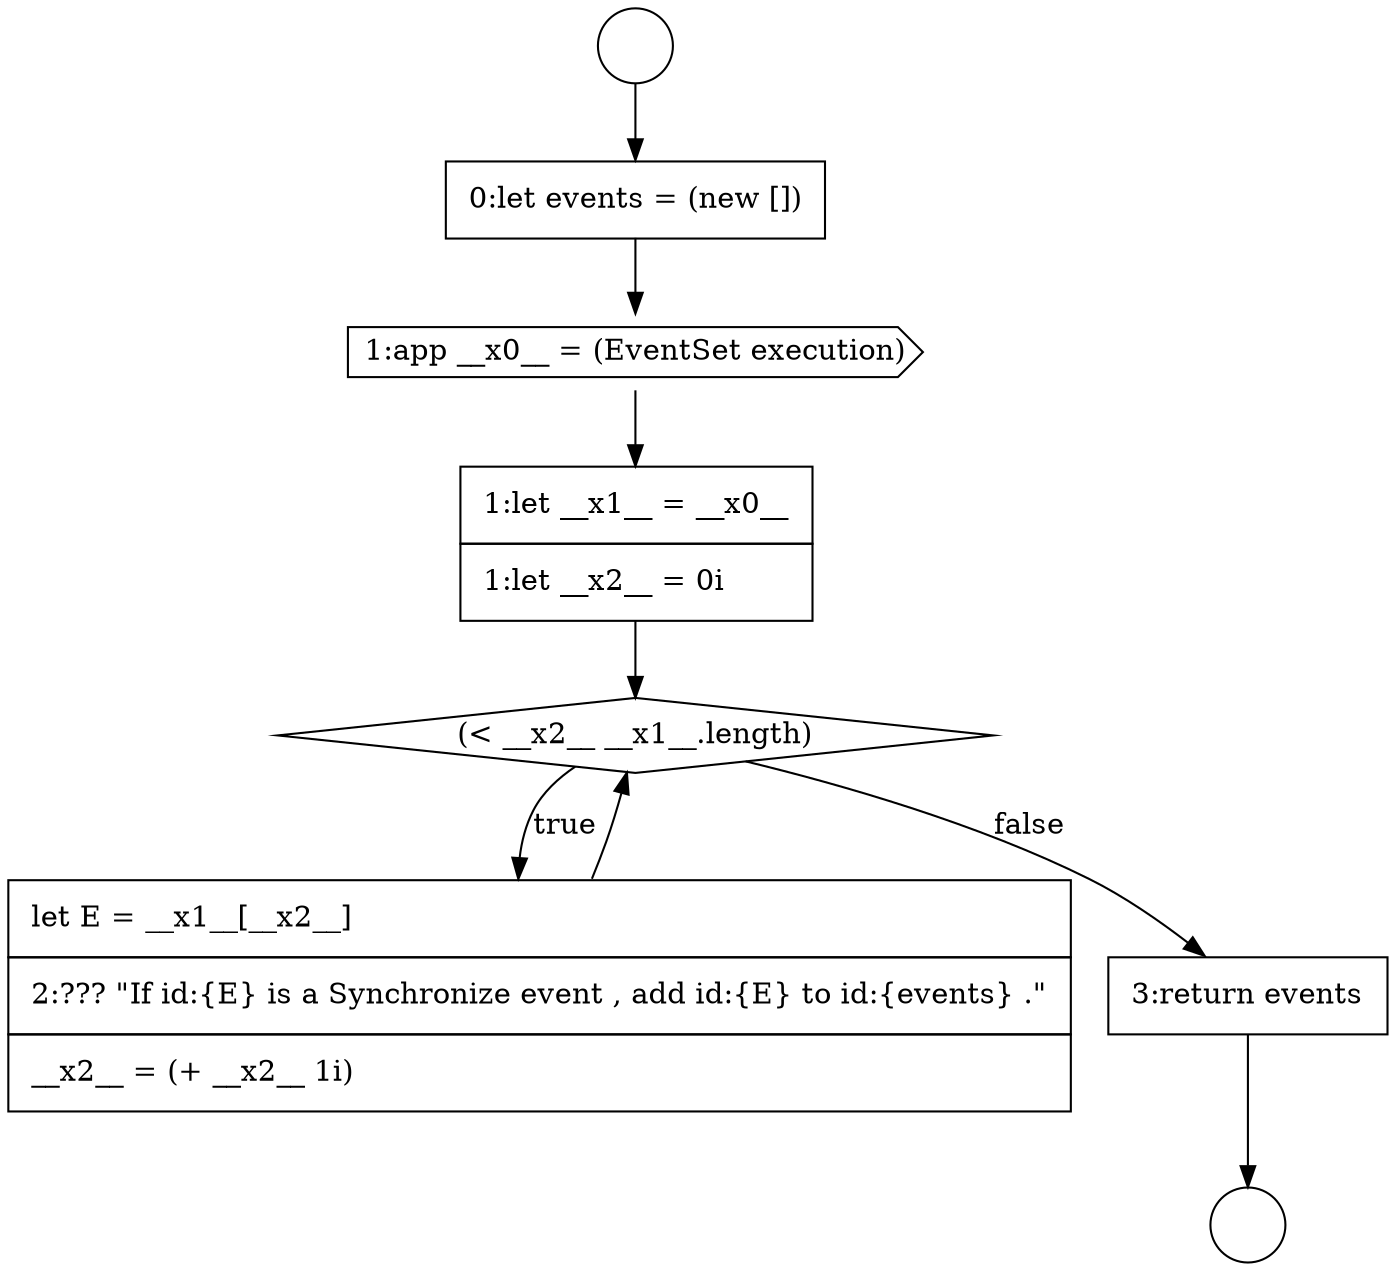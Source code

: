 digraph {
  node18020 [shape=circle label=" " color="black" fillcolor="white" style=filled]
  node18023 [shape=cds, label=<<font color="black">1:app __x0__ = (EventSet execution)</font>> color="black" fillcolor="white" style=filled]
  node18026 [shape=none, margin=0, label=<<font color="black">
    <table border="0" cellborder="1" cellspacing="0" cellpadding="10">
      <tr><td align="left">let E = __x1__[__x2__]</td></tr>
      <tr><td align="left">2:??? &quot;If id:{E} is a Synchronize event , add id:{E} to id:{events} .&quot;</td></tr>
      <tr><td align="left">__x2__ = (+ __x2__ 1i)</td></tr>
    </table>
  </font>> color="black" fillcolor="white" style=filled]
  node18022 [shape=none, margin=0, label=<<font color="black">
    <table border="0" cellborder="1" cellspacing="0" cellpadding="10">
      <tr><td align="left">0:let events = (new [])</td></tr>
    </table>
  </font>> color="black" fillcolor="white" style=filled]
  node18027 [shape=none, margin=0, label=<<font color="black">
    <table border="0" cellborder="1" cellspacing="0" cellpadding="10">
      <tr><td align="left">3:return events</td></tr>
    </table>
  </font>> color="black" fillcolor="white" style=filled]
  node18024 [shape=none, margin=0, label=<<font color="black">
    <table border="0" cellborder="1" cellspacing="0" cellpadding="10">
      <tr><td align="left">1:let __x1__ = __x0__</td></tr>
      <tr><td align="left">1:let __x2__ = 0i</td></tr>
    </table>
  </font>> color="black" fillcolor="white" style=filled]
  node18025 [shape=diamond, label=<<font color="black">(&lt; __x2__ __x1__.length)</font>> color="black" fillcolor="white" style=filled]
  node18021 [shape=circle label=" " color="black" fillcolor="white" style=filled]
  node18027 -> node18021 [ color="black"]
  node18026 -> node18025 [ color="black"]
  node18023 -> node18024 [ color="black"]
  node18025 -> node18026 [label=<<font color="black">true</font>> color="black"]
  node18025 -> node18027 [label=<<font color="black">false</font>> color="black"]
  node18024 -> node18025 [ color="black"]
  node18020 -> node18022 [ color="black"]
  node18022 -> node18023 [ color="black"]
}
